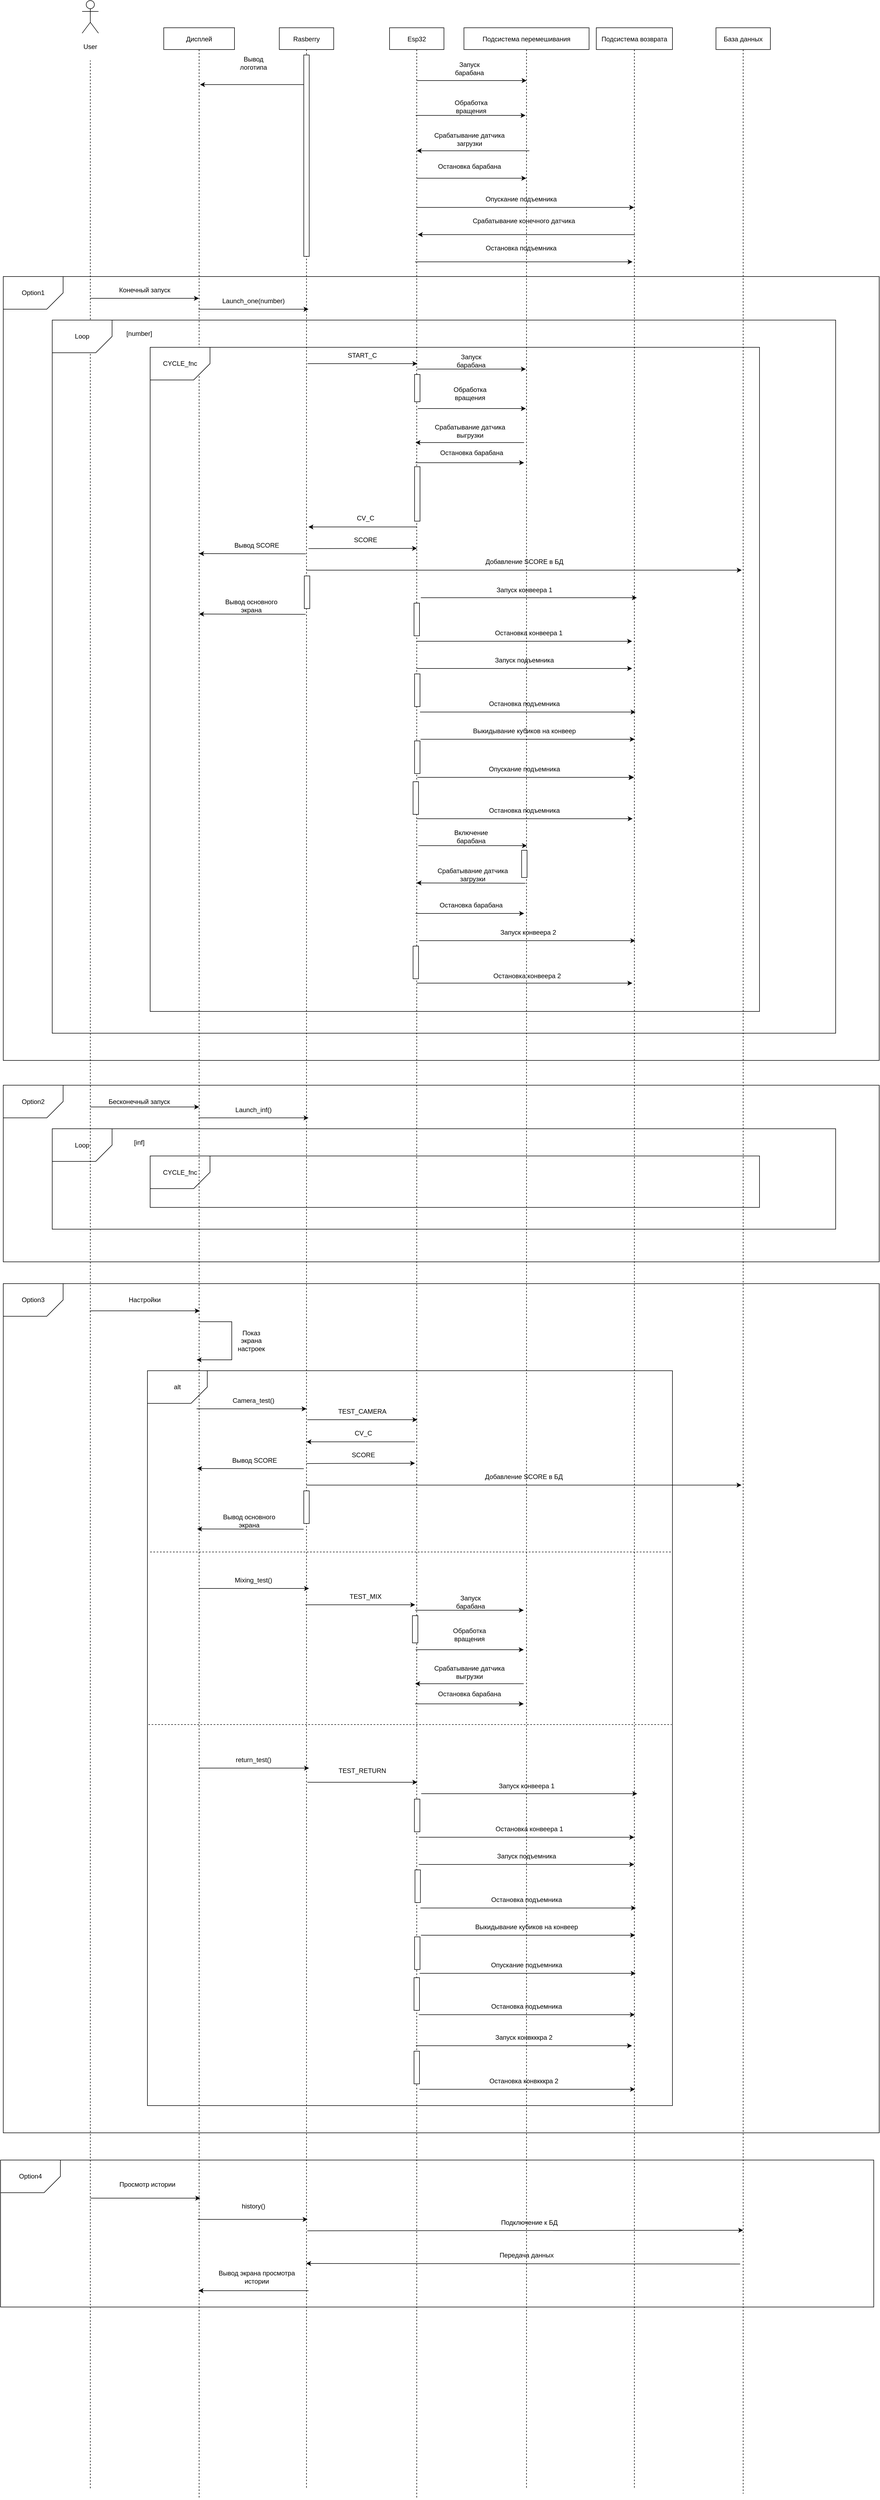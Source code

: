 <mxfile version="20.8.19" type="google"><diagram id="kgpKYQtTHZ0yAKxKKP6v" name="Page-1"><mxGraphModel grid="1" page="0" gridSize="10" guides="1" tooltips="1" connect="1" arrows="1" fold="1" pageScale="1" pageWidth="850" pageHeight="1100" math="0" shadow="0"><root><mxCell id="0"/><mxCell id="1" parent="0"/><mxCell id="dVIy7-rpfOj3qLfH81zB-239" value="" style="rounded=0;whiteSpace=wrap;html=1;labelBackgroundColor=none;" vertex="1" parent="1"><mxGeometry x="35" y="3857" width="1605" height="270" as="geometry"/></mxCell><mxCell id="dVIy7-rpfOj3qLfH81zB-93" value="" style="rounded=0;whiteSpace=wrap;html=1;labelBackgroundColor=none;" vertex="1" parent="1"><mxGeometry x="40" y="2247" width="1610" height="1560" as="geometry"/></mxCell><mxCell id="dVIy7-rpfOj3qLfH81zB-110" value="" style="rounded=0;whiteSpace=wrap;html=1;labelBackgroundColor=none;" vertex="1" parent="1"><mxGeometry x="305" y="2407" width="965" height="1350" as="geometry"/></mxCell><mxCell id="dVIy7-rpfOj3qLfH81zB-111" value="alt" style="shape=card;whiteSpace=wrap;html=1;rotation=0;flipV=1;flipH=1;size=30;labelBackgroundColor=none;" vertex="1" parent="1"><mxGeometry x="305" y="2407" width="110" height="60" as="geometry"/></mxCell><mxCell id="dVIy7-rpfOj3qLfH81zB-97" value="Option3" style="shape=card;whiteSpace=wrap;html=1;rotation=0;flipV=1;flipH=1;labelBackgroundColor=none;" vertex="1" parent="1"><mxGeometry x="40" y="2247" width="110" height="60" as="geometry"/></mxCell><mxCell id="dVIy7-rpfOj3qLfH81zB-16" value="" style="rounded=0;whiteSpace=wrap;html=1;labelBackgroundColor=none;" vertex="1" parent="1"><mxGeometry x="40" y="1882.52" width="1610" height="324.48" as="geometry"/></mxCell><mxCell id="dVIy7-rpfOj3qLfH81zB-17" value="" style="rounded=0;whiteSpace=wrap;html=1;labelBackgroundColor=none;" vertex="1" parent="1"><mxGeometry x="130" y="1962.52" width="1440" height="184.48" as="geometry"/></mxCell><mxCell id="dVIy7-rpfOj3qLfH81zB-18" value="" style="rounded=0;whiteSpace=wrap;html=1;labelBackgroundColor=none;" vertex="1" parent="1"><mxGeometry x="310" y="2012.52" width="1120" height="94.48" as="geometry"/></mxCell><mxCell id="dVIy7-rpfOj3qLfH81zB-26" value="CYCLE_fnc" style="shape=card;whiteSpace=wrap;html=1;rotation=0;flipV=1;flipH=1;labelBackgroundColor=none;" vertex="1" parent="1"><mxGeometry x="310" y="2012.52" width="110" height="60" as="geometry"/></mxCell><mxCell id="dVIy7-rpfOj3qLfH81zB-56" value="Option2" style="shape=card;whiteSpace=wrap;html=1;rotation=0;flipV=1;flipH=1;labelBackgroundColor=none;" vertex="1" parent="1"><mxGeometry x="40" y="1882.52" width="110" height="60" as="geometry"/></mxCell><mxCell id="dVIy7-rpfOj3qLfH81zB-57" value="" style="endArrow=classic;html=1;rounded=0;labelBackgroundColor=none;fontColor=default;" edge="1" parent="1"><mxGeometry width="50" height="50" relative="1" as="geometry"><mxPoint x="200" y="1922.52" as="sourcePoint"/><mxPoint x="400" y="1922.52" as="targetPoint"/></mxGeometry></mxCell><mxCell id="dVIy7-rpfOj3qLfH81zB-58" value="Бесконечный запуск" style="text;html=1;strokeColor=none;fillColor=none;align=center;verticalAlign=middle;whiteSpace=wrap;rounded=0;labelBackgroundColor=none;" vertex="1" parent="1"><mxGeometry x="220" y="1897.52" width="140" height="30" as="geometry"/></mxCell><mxCell id="dVIy7-rpfOj3qLfH81zB-59" value="" style="endArrow=classic;html=1;rounded=0;entryX=0.513;entryY=0.305;entryDx=0;entryDy=0;entryPerimeter=0;labelBackgroundColor=none;fontColor=default;" edge="1" parent="1"><mxGeometry width="50" height="50" relative="1" as="geometry"><mxPoint x="399" y="1942.52" as="sourcePoint"/><mxPoint x="601" y="1942.52" as="targetPoint"/></mxGeometry></mxCell><mxCell id="dVIy7-rpfOj3qLfH81zB-60" value="Launch_inf()" style="text;html=1;strokeColor=none;fillColor=none;align=center;verticalAlign=middle;whiteSpace=wrap;rounded=0;labelBackgroundColor=none;" vertex="1" parent="1"><mxGeometry x="450" y="1912.52" width="100" height="30" as="geometry"/></mxCell><mxCell id="dVIy7-rpfOj3qLfH81zB-80" value="Loop" style="shape=card;whiteSpace=wrap;html=1;rotation=0;flipV=1;flipH=1;labelBackgroundColor=none;" vertex="1" parent="1"><mxGeometry x="130" y="1962.52" width="110" height="60" as="geometry"/></mxCell><mxCell id="dVIy7-rpfOj3qLfH81zB-81" value="[inf]" style="text;html=1;strokeColor=none;fillColor=none;align=center;verticalAlign=middle;whiteSpace=wrap;rounded=0;labelBackgroundColor=none;" vertex="1" parent="1"><mxGeometry x="260" y="1972.52" width="60" height="30" as="geometry"/></mxCell><mxCell id="dVIy7-rpfOj3qLfH81zB-8" value="" style="rounded=0;whiteSpace=wrap;html=1;labelBackgroundColor=none;" vertex="1" parent="1"><mxGeometry x="40" y="397" width="1610" height="1440" as="geometry"/></mxCell><mxCell id="dVIy7-rpfOj3qLfH81zB-10" value="" style="rounded=0;whiteSpace=wrap;html=1;labelBackgroundColor=none;" vertex="1" parent="1"><mxGeometry x="130" y="477" width="1440" height="1310" as="geometry"/></mxCell><mxCell id="dVIy7-rpfOj3qLfH81zB-11" value="" style="rounded=0;whiteSpace=wrap;html=1;labelBackgroundColor=none;" vertex="1" parent="1"><mxGeometry x="310" y="527" width="1120" height="1220" as="geometry"/></mxCell><mxCell id="USV5UKtI7XpJRA7mHH2i-1" value="Esp32" style="shape=umlLifeline;perimeter=lifelinePerimeter;container=1;collapsible=0;recursiveResize=0;rounded=0;shadow=0;strokeWidth=1;labelBackgroundColor=none;" vertex="1" parent="1"><mxGeometry x="750" y="-60" width="100" height="4540" as="geometry"/></mxCell><mxCell id="bxesmsm-CtIHu4y_0niz-19" value="" style="points=[];perimeter=orthogonalPerimeter;rounded=0;shadow=0;strokeWidth=1;labelBackgroundColor=none;" vertex="1" parent="USV5UKtI7XpJRA7mHH2i-1"><mxGeometry x="46" y="637" width="10" height="50" as="geometry"/></mxCell><mxCell id="bxesmsm-CtIHu4y_0niz-28" value="" style="points=[];perimeter=orthogonalPerimeter;rounded=0;shadow=0;strokeWidth=1;labelBackgroundColor=none;" vertex="1" parent="USV5UKtI7XpJRA7mHH2i-1"><mxGeometry x="46" y="806.33" width="10" height="100" as="geometry"/></mxCell><mxCell id="bxesmsm-CtIHu4y_0niz-48" value="" style="points=[];perimeter=orthogonalPerimeter;rounded=0;shadow=0;strokeWidth=1;labelBackgroundColor=none;" vertex="1" parent="USV5UKtI7XpJRA7mHH2i-1"><mxGeometry x="45" y="1057" width="10" height="60" as="geometry"/></mxCell><mxCell id="bxesmsm-CtIHu4y_0niz-49" value="" style="points=[];perimeter=orthogonalPerimeter;rounded=0;shadow=0;strokeWidth=1;labelBackgroundColor=none;" vertex="1" parent="USV5UKtI7XpJRA7mHH2i-1"><mxGeometry x="46" y="1187" width="10" height="60" as="geometry"/></mxCell><mxCell id="bxesmsm-CtIHu4y_0niz-58" value="" style="points=[];perimeter=orthogonalPerimeter;rounded=0;shadow=0;strokeWidth=1;labelBackgroundColor=none;" vertex="1" parent="USV5UKtI7XpJRA7mHH2i-1"><mxGeometry x="46" y="1310" width="10" height="60" as="geometry"/></mxCell><mxCell id="dVIy7-rpfOj3qLfH81zB-195" value="" style="points=[];perimeter=orthogonalPerimeter;rounded=0;shadow=0;strokeWidth=1;labelBackgroundColor=none;" vertex="1" parent="USV5UKtI7XpJRA7mHH2i-1"><mxGeometry x="46" y="3507" width="10" height="60" as="geometry"/></mxCell><mxCell id="dVIy7-rpfOj3qLfH81zB-204" value="" style="points=[];perimeter=orthogonalPerimeter;rounded=0;shadow=0;strokeWidth=1;labelBackgroundColor=none;" vertex="1" parent="USV5UKtI7XpJRA7mHH2i-1"><mxGeometry x="45" y="3582" width="10" height="60" as="geometry"/></mxCell><mxCell id="dVIy7-rpfOj3qLfH81zB-236" value="" style="points=[];perimeter=orthogonalPerimeter;rounded=0;shadow=0;strokeWidth=1;labelBackgroundColor=none;" vertex="1" parent="USV5UKtI7XpJRA7mHH2i-1"><mxGeometry x="45" y="3717" width="10" height="60" as="geometry"/></mxCell><mxCell id="ijLAg5LHrVOvg1vx1Uho-6" value="" style="endArrow=classic;html=1;rounded=0;exitX=0.498;exitY=0.17;exitDx=0;exitDy=0;exitPerimeter=0;labelBackgroundColor=none;fontColor=default;" edge="1" parent="USV5UKtI7XpJRA7mHH2i-1"><mxGeometry width="50" height="50" relative="1" as="geometry"><mxPoint x="451" y="380" as="sourcePoint"/><mxPoint x="52" y="380" as="targetPoint"/></mxGeometry></mxCell><mxCell id="3nuBFxr9cyL0pnOWT2aG-5" value="Дисплей" style="shape=umlLifeline;perimeter=lifelinePerimeter;container=1;collapsible=0;recursiveResize=0;rounded=0;shadow=0;strokeWidth=1;labelBackgroundColor=none;" vertex="1" parent="1"><mxGeometry x="335" y="-60" width="130" height="4540" as="geometry"/></mxCell><mxCell id="bxesmsm-CtIHu4y_0niz-43" value="" style="endArrow=classic;html=1;rounded=0;exitX=0.506;exitY=0.636;exitDx=0;exitDy=0;exitPerimeter=0;labelBackgroundColor=none;fontColor=default;" edge="1" parent="3nuBFxr9cyL0pnOWT2aG-5"><mxGeometry width="50" height="50" relative="1" as="geometry"><mxPoint x="260.7" y="1077.48" as="sourcePoint"/><mxPoint x="65" y="1077" as="targetPoint"/></mxGeometry></mxCell><mxCell id="bxesmsm-CtIHu4y_0niz-31" value="" style="endArrow=classic;html=1;rounded=0;labelBackgroundColor=none;fontColor=default;" edge="1" parent="3nuBFxr9cyL0pnOWT2aG-5"><mxGeometry width="50" height="50" relative="1" as="geometry"><mxPoint x="261" y="966.33" as="sourcePoint"/><mxPoint x="65" y="966" as="targetPoint"/></mxGeometry></mxCell><mxCell id="dVIy7-rpfOj3qLfH81zB-14" value="CYCLE_fnc" style="shape=card;whiteSpace=wrap;html=1;rotation=0;flipV=1;flipH=1;labelBackgroundColor=none;" vertex="1" parent="3nuBFxr9cyL0pnOWT2aG-5"><mxGeometry x="-25" y="587" width="110" height="60" as="geometry"/></mxCell><mxCell id="dVIy7-rpfOj3qLfH81zB-106" value="" style="endArrow=classic;html=1;rounded=0;labelBackgroundColor=none;fontColor=default;" edge="1" parent="3nuBFxr9cyL0pnOWT2aG-5"><mxGeometry width="50" height="50" relative="1" as="geometry"><mxPoint x="65" y="2377" as="sourcePoint"/><mxPoint x="60.5" y="2447" as="targetPoint"/><Array as="points"><mxPoint x="125" y="2377"/><mxPoint x="125" y="2447"/></Array></mxGeometry></mxCell><mxCell id="dVIy7-rpfOj3qLfH81zB-131" value="" style="endArrow=classic;html=1;rounded=0;entryX=0.513;entryY=0.305;entryDx=0;entryDy=0;entryPerimeter=0;labelBackgroundColor=none;fontColor=default;" edge="1" parent="3nuBFxr9cyL0pnOWT2aG-5"><mxGeometry width="50" height="50" relative="1" as="geometry"><mxPoint x="65" y="2867" as="sourcePoint"/><mxPoint x="267" y="2867" as="targetPoint"/></mxGeometry></mxCell><mxCell id="dVIy7-rpfOj3qLfH81zB-145" value="" style="endArrow=classic;html=1;rounded=0;entryX=0.513;entryY=0.305;entryDx=0;entryDy=0;entryPerimeter=0;labelBackgroundColor=none;fontColor=default;" edge="1" parent="3nuBFxr9cyL0pnOWT2aG-5"><mxGeometry width="50" height="50" relative="1" as="geometry"><mxPoint x="65" y="3197" as="sourcePoint"/><mxPoint x="267" y="3197" as="targetPoint"/></mxGeometry></mxCell><mxCell id="dVIy7-rpfOj3qLfH81zB-241" value="" style="endArrow=classic;html=1;rounded=0;entryX=0.513;entryY=0.305;entryDx=0;entryDy=0;entryPerimeter=0;labelBackgroundColor=none;fontColor=default;" edge="1" parent="3nuBFxr9cyL0pnOWT2aG-5"><mxGeometry width="50" height="50" relative="1" as="geometry"><mxPoint x="-135" y="3987" as="sourcePoint"/><mxPoint x="67" y="3987" as="targetPoint"/></mxGeometry></mxCell><mxCell id="TQo9Tos0ANn3X4EG1vCH-5" value="" style="shape=umlActor;verticalLabelPosition=bottom;verticalAlign=top;html=1;outlineConnect=0;labelBackgroundColor=none;" vertex="1" parent="1"><mxGeometry x="185" y="-110" width="30" height="60" as="geometry"/></mxCell><mxCell id="TQo9Tos0ANn3X4EG1vCH-10" value="Подсистема возврата" style="shape=umlLifeline;perimeter=lifelinePerimeter;container=1;collapsible=0;recursiveResize=0;rounded=0;shadow=0;strokeWidth=1;labelBackgroundColor=none;" vertex="1" parent="1"><mxGeometry x="1130" y="-60" width="140" height="4520" as="geometry"/></mxCell><mxCell id="TQo9Tos0ANn3X4EG1vCH-16" value="Подсистема перемешивания" style="shape=umlLifeline;perimeter=lifelinePerimeter;container=1;collapsible=0;recursiveResize=0;rounded=0;shadow=0;strokeWidth=1;labelBackgroundColor=none;" vertex="1" parent="1"><mxGeometry x="886.75" y="-60" width="230" height="4520" as="geometry"/></mxCell><mxCell id="bxesmsm-CtIHu4y_0niz-21" value="Запуск барабана" style="text;html=1;strokeColor=none;fillColor=none;align=center;verticalAlign=middle;whiteSpace=wrap;rounded=0;fontSize=12;labelBackgroundColor=none;" vertex="1" parent="TQo9Tos0ANn3X4EG1vCH-16"><mxGeometry x="-17.14" y="597" width="60" height="30" as="geometry"/></mxCell><mxCell id="bxesmsm-CtIHu4y_0niz-40" value="Добавление SCORE в БД" style="text;html=1;strokeColor=none;fillColor=none;align=center;verticalAlign=middle;whiteSpace=wrap;rounded=0;labelBackgroundColor=none;" vertex="1" parent="TQo9Tos0ANn3X4EG1vCH-16"><mxGeometry x="1" y="966.33" width="220" height="30" as="geometry"/></mxCell><mxCell id="bxesmsm-CtIHu4y_0niz-25" value="" style="endArrow=classic;html=1;rounded=0;labelBackgroundColor=none;fontColor=default;" edge="1" parent="TQo9Tos0ANn3X4EG1vCH-16"><mxGeometry width="50" height="50" relative="1" as="geometry"><mxPoint x="110.5" y="762" as="sourcePoint"/><mxPoint x="-89" y="762" as="targetPoint"/></mxGeometry></mxCell><mxCell id="bxesmsm-CtIHu4y_0niz-26" value="" style="endArrow=classic;html=1;rounded=0;labelBackgroundColor=none;fontColor=default;" edge="1" parent="TQo9Tos0ANn3X4EG1vCH-16"><mxGeometry width="50" height="50" relative="1" as="geometry"><mxPoint x="-89" y="799" as="sourcePoint"/><mxPoint x="110.5" y="799" as="targetPoint"/></mxGeometry></mxCell><mxCell id="bxesmsm-CtIHu4y_0niz-24" value="Срабатывание датчика выгрузки" style="text;html=1;strokeColor=none;fillColor=none;align=center;verticalAlign=middle;whiteSpace=wrap;rounded=0;labelBackgroundColor=none;" vertex="1" parent="TQo9Tos0ANn3X4EG1vCH-16"><mxGeometry x="-59" y="726.33" width="140" height="30" as="geometry"/></mxCell><mxCell id="bxesmsm-CtIHu4y_0niz-39" value="" style="endArrow=classic;html=1;rounded=0;exitX=0.506;exitY=0.636;exitDx=0;exitDy=0;exitPerimeter=0;labelBackgroundColor=none;fontColor=default;" edge="1" parent="TQo9Tos0ANn3X4EG1vCH-16"><mxGeometry width="50" height="50" relative="1" as="geometry"><mxPoint x="-289" y="996.42" as="sourcePoint"/><mxPoint x="510.5" y="996.42" as="targetPoint"/></mxGeometry></mxCell><mxCell id="bxesmsm-CtIHu4y_0niz-47" value="Запуск конвеера 1" style="text;html=1;strokeColor=none;fillColor=none;align=center;verticalAlign=middle;whiteSpace=wrap;rounded=0;labelBackgroundColor=none;" vertex="1" parent="TQo9Tos0ANn3X4EG1vCH-16"><mxGeometry x="31" y="1018" width="160" height="30" as="geometry"/></mxCell><mxCell id="bxesmsm-CtIHu4y_0niz-53" value="Запуск подъемника" style="text;html=1;strokeColor=none;fillColor=none;align=center;verticalAlign=middle;whiteSpace=wrap;rounded=0;labelBackgroundColor=none;" vertex="1" parent="TQo9Tos0ANn3X4EG1vCH-16"><mxGeometry x="51" y="1147" width="120" height="30" as="geometry"/></mxCell><mxCell id="bxesmsm-CtIHu4y_0niz-54" value="" style="endArrow=classic;html=1;rounded=0;fontSize=12;exitX=0.479;exitY=0.722;exitDx=0;exitDy=0;exitPerimeter=0;labelBackgroundColor=none;fontColor=default;" edge="1" parent="TQo9Tos0ANn3X4EG1vCH-16"><mxGeometry width="50" height="50" relative="1" as="geometry"><mxPoint x="-87" y="1177" as="sourcePoint"/><mxPoint x="309" y="1177" as="targetPoint"/></mxGeometry></mxCell><mxCell id="bxesmsm-CtIHu4y_0niz-55" value="Остановка подъемника" style="text;html=1;strokeColor=none;fillColor=none;align=center;verticalAlign=middle;whiteSpace=wrap;rounded=0;labelBackgroundColor=none;" vertex="1" parent="TQo9Tos0ANn3X4EG1vCH-16"><mxGeometry x="41" y="1227" width="140" height="30" as="geometry"/></mxCell><mxCell id="bxesmsm-CtIHu4y_0niz-57" value="Выкидывание кубиков на конвеер" style="text;html=1;strokeColor=none;fillColor=none;align=center;verticalAlign=middle;whiteSpace=wrap;rounded=0;labelBackgroundColor=none;" vertex="1" parent="TQo9Tos0ANn3X4EG1vCH-16"><mxGeometry x="11" y="1277" width="200" height="30" as="geometry"/></mxCell><mxCell id="djx7A7-eDRTwAKPCc598-5" value="Остановка барабана" style="text;html=1;strokeColor=none;fillColor=none;align=center;verticalAlign=middle;whiteSpace=wrap;rounded=0;labelBackgroundColor=none;" vertex="1" parent="TQo9Tos0ANn3X4EG1vCH-16"><mxGeometry x="-60.14" y="240" width="140" height="30" as="geometry"/></mxCell><mxCell id="djx7A7-eDRTwAKPCc598-2" value="Срабатывание датчика загрузки" style="text;html=1;strokeColor=none;fillColor=none;align=center;verticalAlign=middle;whiteSpace=wrap;rounded=0;labelBackgroundColor=none;" vertex="1" parent="TQo9Tos0ANn3X4EG1vCH-16"><mxGeometry x="-60.14" y="190" width="140" height="30" as="geometry"/></mxCell><mxCell id="USV5UKtI7XpJRA7mHH2i-18" value="Запуск барабана" style="text;html=1;strokeColor=none;fillColor=none;align=center;verticalAlign=middle;whiteSpace=wrap;rounded=0;fontSize=12;labelBackgroundColor=none;" vertex="1" parent="TQo9Tos0ANn3X4EG1vCH-16"><mxGeometry x="-20.14" y="60" width="60" height="30" as="geometry"/></mxCell><mxCell id="bxesmsm-CtIHu4y_0niz-23" value="Обработка вращения" style="text;html=1;strokeColor=none;fillColor=none;align=center;verticalAlign=middle;whiteSpace=wrap;rounded=0;fontSize=12;labelBackgroundColor=none;" vertex="1" parent="TQo9Tos0ANn3X4EG1vCH-16"><mxGeometry x="-19" y="657" width="60" height="30" as="geometry"/></mxCell><mxCell id="bxesmsm-CtIHu4y_0niz-52" value="" style="endArrow=classic;html=1;rounded=0;fontSize=12;exitX=0.479;exitY=0.722;exitDx=0;exitDy=0;exitPerimeter=0;labelBackgroundColor=none;fontColor=default;" edge="1" parent="TQo9Tos0ANn3X4EG1vCH-16"><mxGeometry width="50" height="50" relative="1" as="geometry"><mxPoint x="-87" y="1127" as="sourcePoint"/><mxPoint x="309" y="1127" as="targetPoint"/></mxGeometry></mxCell><mxCell id="bxesmsm-CtIHu4y_0niz-60" value="Включение барабана" style="text;html=1;strokeColor=none;fillColor=none;align=center;verticalAlign=middle;whiteSpace=wrap;rounded=0;labelBackgroundColor=none;" vertex="1" parent="TQo9Tos0ANn3X4EG1vCH-16"><mxGeometry x="-47.14" y="1471" width="120" height="30" as="geometry"/></mxCell><mxCell id="bxesmsm-CtIHu4y_0niz-61" value="" style="points=[];perimeter=orthogonalPerimeter;rounded=0;shadow=0;strokeWidth=1;labelBackgroundColor=none;" vertex="1" parent="TQo9Tos0ANn3X4EG1vCH-16"><mxGeometry x="106" y="1511" width="10" height="50" as="geometry"/></mxCell><mxCell id="bxesmsm-CtIHu4y_0niz-62" value="" style="endArrow=classic;html=1;rounded=0;fontSize=12;exitX=0.479;exitY=0.722;exitDx=0;exitDy=0;exitPerimeter=0;labelBackgroundColor=none;fontColor=default;" edge="1" parent="TQo9Tos0ANn3X4EG1vCH-16"><mxGeometry width="50" height="50" relative="1" as="geometry"><mxPoint x="113" y="1571.5" as="sourcePoint"/><mxPoint x="-87" y="1571" as="targetPoint"/></mxGeometry></mxCell><mxCell id="bxesmsm-CtIHu4y_0niz-65" value="Запуск конвеера 2" style="text;html=1;strokeColor=none;fillColor=none;align=center;verticalAlign=middle;whiteSpace=wrap;rounded=0;labelBackgroundColor=none;" vertex="1" parent="TQo9Tos0ANn3X4EG1vCH-16"><mxGeometry x="63" y="1647" width="110" height="30" as="geometry"/></mxCell><mxCell id="bxesmsm-CtIHu4y_0niz-66" value="" style="points=[];perimeter=orthogonalPerimeter;rounded=0;shadow=0;strokeWidth=1;labelBackgroundColor=none;" vertex="1" parent="TQo9Tos0ANn3X4EG1vCH-16"><mxGeometry x="-93.5" y="1687" width="10" height="60" as="geometry"/></mxCell><mxCell id="bxesmsm-CtIHu4y_0niz-67" value="" style="endArrow=classic;html=1;rounded=0;fontSize=12;exitX=0.479;exitY=0.722;exitDx=0;exitDy=0;exitPerimeter=0;labelBackgroundColor=none;fontColor=default;" edge="1" parent="TQo9Tos0ANn3X4EG1vCH-16"><mxGeometry width="50" height="50" relative="1" as="geometry"><mxPoint x="-86.5" y="1755" as="sourcePoint"/><mxPoint x="309.5" y="1755" as="targetPoint"/></mxGeometry></mxCell><mxCell id="bxesmsm-CtIHu4y_0niz-68" value="Остановка конвеера 2" style="text;html=1;strokeColor=none;fillColor=none;align=center;verticalAlign=middle;whiteSpace=wrap;rounded=0;labelBackgroundColor=none;" vertex="1" parent="TQo9Tos0ANn3X4EG1vCH-16"><mxGeometry x="36.5" y="1727" width="160" height="30" as="geometry"/></mxCell><mxCell id="bxesmsm-CtIHu4y_0niz-70" value="Опускание подъемника" style="text;html=1;strokeColor=none;fillColor=none;align=center;verticalAlign=middle;whiteSpace=wrap;rounded=0;labelBackgroundColor=none;" vertex="1" parent="TQo9Tos0ANn3X4EG1vCH-16"><mxGeometry x="21" y="1347" width="180" height="30" as="geometry"/></mxCell><mxCell id="bxesmsm-CtIHu4y_0niz-71" value="" style="points=[];perimeter=orthogonalPerimeter;rounded=0;shadow=0;strokeWidth=1;labelBackgroundColor=none;" vertex="1" parent="TQo9Tos0ANn3X4EG1vCH-16"><mxGeometry x="-93.5" y="1385" width="10" height="60" as="geometry"/></mxCell><mxCell id="bxesmsm-CtIHu4y_0niz-72" value="Остановка подъемника" style="text;html=1;strokeColor=none;fillColor=none;align=center;verticalAlign=middle;whiteSpace=wrap;rounded=0;labelBackgroundColor=none;" vertex="1" parent="TQo9Tos0ANn3X4EG1vCH-16"><mxGeometry x="21.5" y="1423" width="180" height="30" as="geometry"/></mxCell><mxCell id="bxesmsm-CtIHu4y_0niz-73" value="" style="endArrow=classic;html=1;rounded=0;fontSize=12;exitX=0.53;exitY=0.575;exitDx=0;exitDy=0;exitPerimeter=0;labelBackgroundColor=none;fontColor=default;" edge="1" parent="TQo9Tos0ANn3X4EG1vCH-16"><mxGeometry width="50" height="50" relative="1" as="geometry"><mxPoint x="-85.5" y="1377" as="sourcePoint"/><mxPoint x="311.5" y="1377" as="targetPoint"/></mxGeometry></mxCell><mxCell id="bxesmsm-CtIHu4y_0niz-74" value="" style="endArrow=classic;html=1;rounded=0;fontSize=12;exitX=0.53;exitY=0.575;exitDx=0;exitDy=0;exitPerimeter=0;labelBackgroundColor=none;fontColor=default;" edge="1" parent="TQo9Tos0ANn3X4EG1vCH-16"><mxGeometry width="50" height="50" relative="1" as="geometry"><mxPoint x="-87" y="1453" as="sourcePoint"/><mxPoint x="310" y="1453" as="targetPoint"/></mxGeometry></mxCell><mxCell id="bxesmsm-CtIHu4y_0niz-75" value="" style="endArrow=classic;html=1;rounded=0;fontSize=12;exitX=0.479;exitY=0.722;exitDx=0;exitDy=0;exitPerimeter=0;labelBackgroundColor=none;fontColor=default;" edge="1" parent="TQo9Tos0ANn3X4EG1vCH-16"><mxGeometry width="50" height="50" relative="1" as="geometry"><mxPoint x="-88.89" y="1627" as="sourcePoint"/><mxPoint x="110.61" y="1627" as="targetPoint"/></mxGeometry></mxCell><mxCell id="bxesmsm-CtIHu4y_0niz-76" value="Остановка барабана" style="text;html=1;strokeColor=none;fillColor=none;align=center;verticalAlign=middle;whiteSpace=wrap;rounded=0;labelBackgroundColor=none;" vertex="1" parent="TQo9Tos0ANn3X4EG1vCH-16"><mxGeometry x="-47.14" y="1597" width="120" height="30" as="geometry"/></mxCell><mxCell id="dVIy7-rpfOj3qLfH81zB-117" value="" style="endArrow=classic;html=1;rounded=0;exitX=0.506;exitY=0.636;exitDx=0;exitDy=0;exitPerimeter=0;labelBackgroundColor=none;fontColor=default;" edge="1" parent="TQo9Tos0ANn3X4EG1vCH-16"><mxGeometry width="50" height="50" relative="1" as="geometry"><mxPoint x="-294.69" y="2758.15" as="sourcePoint"/><mxPoint x="-490.39" y="2757.67" as="targetPoint"/></mxGeometry></mxCell><mxCell id="dVIy7-rpfOj3qLfH81zB-118" value="" style="endArrow=classic;html=1;rounded=0;labelBackgroundColor=none;fontColor=default;" edge="1" parent="TQo9Tos0ANn3X4EG1vCH-16"><mxGeometry width="50" height="50" relative="1" as="geometry"><mxPoint x="-294.39" y="2647" as="sourcePoint"/><mxPoint x="-490.39" y="2646.67" as="targetPoint"/></mxGeometry></mxCell><mxCell id="dVIy7-rpfOj3qLfH81zB-119" value="Добавление SCORE в БД" style="text;html=1;strokeColor=none;fillColor=none;align=center;verticalAlign=middle;whiteSpace=wrap;rounded=0;labelBackgroundColor=none;" vertex="1" parent="TQo9Tos0ANn3X4EG1vCH-16"><mxGeometry x="0.61" y="2647" width="220" height="30" as="geometry"/></mxCell><mxCell id="dVIy7-rpfOj3qLfH81zB-120" value="" style="endArrow=classic;html=1;rounded=0;exitX=0.506;exitY=0.636;exitDx=0;exitDy=0;exitPerimeter=0;labelBackgroundColor=none;fontColor=default;" edge="1" parent="TQo9Tos0ANn3X4EG1vCH-16"><mxGeometry width="50" height="50" relative="1" as="geometry"><mxPoint x="-289.39" y="2677.09" as="sourcePoint"/><mxPoint x="510.11" y="2677.09" as="targetPoint"/></mxGeometry></mxCell><mxCell id="dVIy7-rpfOj3qLfH81zB-123" value="Вывод основного экрана" style="text;html=1;strokeColor=none;fillColor=none;align=center;verticalAlign=middle;whiteSpace=wrap;rounded=0;labelBackgroundColor=none;" vertex="1" parent="TQo9Tos0ANn3X4EG1vCH-16"><mxGeometry x="-449.39" y="2727.67" width="110" height="30" as="geometry"/></mxCell><mxCell id="dVIy7-rpfOj3qLfH81zB-124" value="" style="endArrow=classic;html=1;rounded=0;labelBackgroundColor=none;fontColor=default;" edge="1" parent="TQo9Tos0ANn3X4EG1vCH-16"><mxGeometry width="50" height="50" relative="1" as="geometry"><mxPoint x="-89.89" y="2597.67" as="sourcePoint"/><mxPoint x="-289.39" y="2597.67" as="targetPoint"/></mxGeometry></mxCell><mxCell id="dVIy7-rpfOj3qLfH81zB-125" value="CV_C" style="text;html=1;strokeColor=none;fillColor=none;align=center;verticalAlign=middle;whiteSpace=wrap;rounded=0;labelBackgroundColor=none;" vertex="1" parent="TQo9Tos0ANn3X4EG1vCH-16"><mxGeometry x="-214.39" y="2567" width="60" height="30" as="geometry"/></mxCell><mxCell id="dVIy7-rpfOj3qLfH81zB-126" value="" style="endArrow=classic;html=1;rounded=0;exitX=0.506;exitY=0.636;exitDx=0;exitDy=0;exitPerimeter=0;labelBackgroundColor=none;fontColor=default;" edge="1" parent="TQo9Tos0ANn3X4EG1vCH-16"><mxGeometry width="50" height="50" relative="1" as="geometry"><mxPoint x="-289.39" y="2637.48" as="sourcePoint"/><mxPoint x="-89.99" y="2637" as="targetPoint"/></mxGeometry></mxCell><mxCell id="dVIy7-rpfOj3qLfH81zB-127" value="SCORE" style="text;html=1;strokeColor=none;fillColor=none;align=center;verticalAlign=middle;whiteSpace=wrap;rounded=0;labelBackgroundColor=none;" vertex="1" parent="TQo9Tos0ANn3X4EG1vCH-16"><mxGeometry x="-239.39" y="2607" width="110" height="30" as="geometry"/></mxCell><mxCell id="dVIy7-rpfOj3qLfH81zB-128" value="Вывод SCORE" style="text;html=1;strokeColor=none;fillColor=none;align=center;verticalAlign=middle;whiteSpace=wrap;rounded=0;labelBackgroundColor=none;" vertex="1" parent="TQo9Tos0ANn3X4EG1vCH-16"><mxGeometry x="-439.39" y="2617" width="110" height="30" as="geometry"/></mxCell><mxCell id="TQo9Tos0ANn3X4EG1vCH-19" value="Rasberry" style="shape=umlLifeline;perimeter=lifelinePerimeter;container=1;collapsible=0;recursiveResize=0;rounded=0;shadow=0;strokeWidth=1;labelBackgroundColor=none;" vertex="1" parent="TQo9Tos0ANn3X4EG1vCH-16"><mxGeometry x="-339.39" width="100" height="4520" as="geometry"/></mxCell><mxCell id="USV5UKtI7XpJRA7mHH2i-14" value="" style="points=[];perimeter=orthogonalPerimeter;rounded=0;shadow=0;strokeWidth=1;labelBackgroundColor=none;" vertex="1" parent="TQo9Tos0ANn3X4EG1vCH-19"><mxGeometry x="45" y="50" width="10" height="370" as="geometry"/></mxCell><mxCell id="bxesmsm-CtIHu4y_0niz-44" value="" style="points=[];perimeter=orthogonalPerimeter;rounded=0;shadow=0;strokeWidth=1;labelBackgroundColor=none;" vertex="1" parent="TQo9Tos0ANn3X4EG1vCH-19"><mxGeometry x="46" y="1007" width="10" height="60" as="geometry"/></mxCell><mxCell id="dVIy7-rpfOj3qLfH81zB-112" value="" style="endArrow=classic;html=1;rounded=0;entryX=0.513;entryY=0.305;entryDx=0;entryDy=0;entryPerimeter=0;labelBackgroundColor=none;fontColor=default;" edge="1" parent="TQo9Tos0ANn3X4EG1vCH-19"><mxGeometry width="50" height="50" relative="1" as="geometry"><mxPoint x="-152" y="2537" as="sourcePoint"/><mxPoint x="50" y="2537" as="targetPoint"/></mxGeometry></mxCell><mxCell id="dVIy7-rpfOj3qLfH81zB-243" value="" style="endArrow=classic;html=1;rounded=0;entryX=0.513;entryY=0.305;entryDx=0;entryDy=0;entryPerimeter=0;labelBackgroundColor=none;fontColor=default;" edge="1" parent="TQo9Tos0ANn3X4EG1vCH-19"><mxGeometry width="50" height="50" relative="1" as="geometry"><mxPoint x="-150" y="4026" as="sourcePoint"/><mxPoint x="52" y="4026" as="targetPoint"/></mxGeometry></mxCell><mxCell id="dVIy7-rpfOj3qLfH81zB-247" value="" style="endArrow=classic;html=1;rounded=0;labelBackgroundColor=none;fontColor=default;" edge="1" parent="TQo9Tos0ANn3X4EG1vCH-19"><mxGeometry width="50" height="50" relative="1" as="geometry"><mxPoint x="847" y="4107.997" as="sourcePoint"/><mxPoint x="49.39" y="4107" as="targetPoint"/></mxGeometry></mxCell><mxCell id="dVIy7-rpfOj3qLfH81zB-122" value="" style="points=[];perimeter=orthogonalPerimeter;rounded=0;shadow=0;strokeWidth=1;labelBackgroundColor=none;" vertex="1" parent="TQo9Tos0ANn3X4EG1vCH-16"><mxGeometry x="-294.39" y="2687.67" width="10" height="60" as="geometry"/></mxCell><mxCell id="dVIy7-rpfOj3qLfH81zB-133" value="" style="points=[];perimeter=orthogonalPerimeter;rounded=0;shadow=0;strokeWidth=1;labelBackgroundColor=none;" vertex="1" parent="TQo9Tos0ANn3X4EG1vCH-16"><mxGeometry x="-94.67" y="2917" width="10" height="50" as="geometry"/></mxCell><mxCell id="dVIy7-rpfOj3qLfH81zB-134" value="Запуск барабана" style="text;html=1;strokeColor=none;fillColor=none;align=center;verticalAlign=middle;whiteSpace=wrap;rounded=0;fontSize=12;labelBackgroundColor=none;" vertex="1" parent="TQo9Tos0ANn3X4EG1vCH-16"><mxGeometry x="-17.81" y="2877" width="60" height="30" as="geometry"/></mxCell><mxCell id="dVIy7-rpfOj3qLfH81zB-135" value="" style="endArrow=classic;html=1;rounded=0;labelBackgroundColor=none;fontColor=default;" edge="1" parent="TQo9Tos0ANn3X4EG1vCH-16"><mxGeometry width="50" height="50" relative="1" as="geometry"><mxPoint x="109.83" y="3042" as="sourcePoint"/><mxPoint x="-89.67" y="3042" as="targetPoint"/></mxGeometry></mxCell><mxCell id="dVIy7-rpfOj3qLfH81zB-136" value="" style="endArrow=classic;html=1;rounded=0;labelBackgroundColor=none;fontColor=default;" edge="1" parent="TQo9Tos0ANn3X4EG1vCH-16"><mxGeometry width="50" height="50" relative="1" as="geometry"><mxPoint x="-89.67" y="3079" as="sourcePoint"/><mxPoint x="109.83" y="3079" as="targetPoint"/></mxGeometry></mxCell><mxCell id="dVIy7-rpfOj3qLfH81zB-137" value="Срабатывание датчика выгрузки" style="text;html=1;strokeColor=none;fillColor=none;align=center;verticalAlign=middle;whiteSpace=wrap;rounded=0;labelBackgroundColor=none;" vertex="1" parent="TQo9Tos0ANn3X4EG1vCH-16"><mxGeometry x="-59.67" y="3006.33" width="140" height="30" as="geometry"/></mxCell><mxCell id="dVIy7-rpfOj3qLfH81zB-138" value="Обработка вращения" style="text;html=1;strokeColor=none;fillColor=none;align=center;verticalAlign=middle;whiteSpace=wrap;rounded=0;fontSize=12;labelBackgroundColor=none;" vertex="1" parent="TQo9Tos0ANn3X4EG1vCH-16"><mxGeometry x="-19.67" y="2937" width="60" height="30" as="geometry"/></mxCell><mxCell id="dVIy7-rpfOj3qLfH81zB-139" value="" style="endArrow=classic;html=1;rounded=0;fontSize=12;exitX=0.51;exitY=0.134;exitDx=0;exitDy=0;exitPerimeter=0;labelBackgroundColor=none;fontColor=default;" edge="1" parent="TQo9Tos0ANn3X4EG1vCH-16"><mxGeometry width="50" height="50" relative="1" as="geometry"><mxPoint x="-88.67" y="2979.5" as="sourcePoint"/><mxPoint x="109.83" y="2979.5" as="targetPoint"/></mxGeometry></mxCell><mxCell id="dVIy7-rpfOj3qLfH81zB-140" value="Остановка барабана" style="text;html=1;strokeColor=none;fillColor=none;align=center;verticalAlign=middle;whiteSpace=wrap;rounded=0;labelBackgroundColor=none;" vertex="1" parent="TQo9Tos0ANn3X4EG1vCH-16"><mxGeometry x="-59.67" y="3046.33" width="140" height="30" as="geometry"/></mxCell><mxCell id="dVIy7-rpfOj3qLfH81zB-141" value="" style="endArrow=classic;html=1;rounded=0;labelBackgroundColor=none;fontColor=default;" edge="1" parent="TQo9Tos0ANn3X4EG1vCH-16"><mxGeometry width="50" height="50" relative="1" as="geometry"><mxPoint x="-291.392" y="2897" as="sourcePoint"/><mxPoint x="-89.67" y="2897" as="targetPoint"/><Array as="points"><mxPoint x="-169.67" y="2897"/></Array></mxGeometry></mxCell><mxCell id="dVIy7-rpfOj3qLfH81zB-142" value="" style="endArrow=classic;html=1;rounded=0;fontSize=12;labelBackgroundColor=none;fontColor=default;" edge="1" parent="TQo9Tos0ANn3X4EG1vCH-16"><mxGeometry width="50" height="50" relative="1" as="geometry"><mxPoint x="-89.67" y="2907" as="sourcePoint"/><mxPoint x="109.83" y="2907" as="targetPoint"/></mxGeometry></mxCell><mxCell id="dVIy7-rpfOj3qLfH81zB-144" value="" style="endArrow=none;dashed=1;html=1;rounded=0;entryX=1.003;entryY=0.406;entryDx=0;entryDy=0;entryPerimeter=0;labelBackgroundColor=none;fontColor=default;" edge="1" parent="TQo9Tos0ANn3X4EG1vCH-16"><mxGeometry width="50" height="50" relative="1" as="geometry"><mxPoint x="-580" y="3117" as="sourcePoint"/><mxPoint x="382" y="3117" as="targetPoint"/></mxGeometry></mxCell><mxCell id="dVIy7-rpfOj3qLfH81zB-234" value="" style="endArrow=classic;html=1;rounded=0;fontSize=12;exitX=0.479;exitY=0.722;exitDx=0;exitDy=0;exitPerimeter=0;labelBackgroundColor=none;fontColor=default;" edge="1" parent="TQo9Tos0ANn3X4EG1vCH-16"><mxGeometry width="50" height="50" relative="1" as="geometry"><mxPoint x="-88.2" y="3707" as="sourcePoint"/><mxPoint x="308.8" y="3707" as="targetPoint"/></mxGeometry></mxCell><mxCell id="dVIy7-rpfOj3qLfH81zB-235" value="Запуск конвкккра 2" style="text;html=1;strokeColor=none;fillColor=none;align=center;verticalAlign=middle;whiteSpace=wrap;rounded=0;labelBackgroundColor=none;" vertex="1" parent="TQo9Tos0ANn3X4EG1vCH-16"><mxGeometry x="50" y="3677" width="120" height="30" as="geometry"/></mxCell><mxCell id="dVIy7-rpfOj3qLfH81zB-238" value="Остановка конвкккра 2" style="text;html=1;strokeColor=none;fillColor=none;align=center;verticalAlign=middle;whiteSpace=wrap;rounded=0;labelBackgroundColor=none;" vertex="1" parent="TQo9Tos0ANn3X4EG1vCH-16"><mxGeometry x="20" y="3757" width="180" height="30" as="geometry"/></mxCell><mxCell id="dVIy7-rpfOj3qLfH81zB-246" value="Подключение к БД" style="text;html=1;strokeColor=none;fillColor=none;align=center;verticalAlign=middle;whiteSpace=wrap;rounded=0;labelBackgroundColor=none;" vertex="1" parent="TQo9Tos0ANn3X4EG1vCH-16"><mxGeometry y="4017" width="240" height="30" as="geometry"/></mxCell><mxCell id="dVIy7-rpfOj3qLfH81zB-248" value="Передача данных" style="text;html=1;strokeColor=none;fillColor=none;align=center;verticalAlign=middle;whiteSpace=wrap;rounded=0;labelBackgroundColor=none;" vertex="1" parent="TQo9Tos0ANn3X4EG1vCH-16"><mxGeometry x="30" y="4077" width="170" height="30" as="geometry"/></mxCell><mxCell id="ijLAg5LHrVOvg1vx1Uho-2" value="Опускание подъемника" style="text;html=1;strokeColor=none;fillColor=none;align=center;verticalAlign=middle;whiteSpace=wrap;rounded=0;labelBackgroundColor=none;" vertex="1" parent="TQo9Tos0ANn3X4EG1vCH-16"><mxGeometry y="300" width="210" height="30" as="geometry"/></mxCell><mxCell id="ijLAg5LHrVOvg1vx1Uho-3" value="" style="endArrow=classic;html=1;rounded=0;exitX=0.498;exitY=0.17;exitDx=0;exitDy=0;exitPerimeter=0;labelBackgroundColor=none;fontColor=default;" edge="1" parent="TQo9Tos0ANn3X4EG1vCH-16"><mxGeometry width="50" height="50" relative="1" as="geometry"><mxPoint x="-89.76" y="430" as="sourcePoint"/><mxPoint x="309.76" y="430" as="targetPoint"/></mxGeometry></mxCell><mxCell id="ijLAg5LHrVOvg1vx1Uho-4" value="Остановка подъемника" style="text;html=1;strokeColor=none;fillColor=none;align=center;verticalAlign=middle;whiteSpace=wrap;rounded=0;labelBackgroundColor=none;" vertex="1" parent="TQo9Tos0ANn3X4EG1vCH-16"><mxGeometry x="0.61" y="390" width="210" height="30" as="geometry"/></mxCell><mxCell id="ijLAg5LHrVOvg1vx1Uho-7" value="Срабатывание конечного датчика" style="text;html=1;strokeColor=none;fillColor=none;align=center;verticalAlign=middle;whiteSpace=wrap;rounded=0;labelBackgroundColor=none;" vertex="1" parent="TQo9Tos0ANn3X4EG1vCH-16"><mxGeometry x="-10" y="340" width="240" height="30" as="geometry"/></mxCell><mxCell id="USV5UKtI7XpJRA7mHH2i-8" value="User" style="text;html=1;strokeColor=none;fillColor=none;align=center;verticalAlign=middle;whiteSpace=wrap;rounded=0;fontSize=12;labelBackgroundColor=none;" vertex="1" parent="1"><mxGeometry x="170" y="-40" width="60" height="30" as="geometry"/></mxCell><mxCell id="USV5UKtI7XpJRA7mHH2i-9" value="" style="endArrow=none;dashed=1;html=1;rounded=0;fontSize=12;labelBackgroundColor=none;fontColor=default;" edge="1" parent="1"><mxGeometry width="50" height="50" relative="1" as="geometry"><mxPoint x="200" y="4460" as="sourcePoint"/><mxPoint x="200" as="targetPoint"/></mxGeometry></mxCell><mxCell id="USV5UKtI7XpJRA7mHH2i-10" value="База данных" style="shape=umlLifeline;perimeter=lifelinePerimeter;container=1;collapsible=0;recursiveResize=0;rounded=0;shadow=0;strokeWidth=1;labelBackgroundColor=none;" vertex="1" parent="1"><mxGeometry x="1350" y="-60" width="100" height="4530" as="geometry"/></mxCell><mxCell id="USV5UKtI7XpJRA7mHH2i-12" value="" style="endArrow=classic;html=1;rounded=0;fontSize=12;entryX=0.513;entryY=0.023;entryDx=0;entryDy=0;entryPerimeter=0;labelBackgroundColor=none;fontColor=default;" edge="1" parent="1" source="USV5UKtI7XpJRA7mHH2i-14" target="3nuBFxr9cyL0pnOWT2aG-5"><mxGeometry width="50" height="50" relative="1" as="geometry"><mxPoint x="510" y="90" as="sourcePoint"/><mxPoint x="560" y="40" as="targetPoint"/></mxGeometry></mxCell><mxCell id="USV5UKtI7XpJRA7mHH2i-15" value="Вывод логотипа" style="text;html=1;strokeColor=none;fillColor=none;align=center;verticalAlign=middle;whiteSpace=wrap;rounded=0;fontSize=12;labelBackgroundColor=none;" vertex="1" parent="1"><mxGeometry x="470" y="-10" width="60" height="30" as="geometry"/></mxCell><mxCell id="USV5UKtI7XpJRA7mHH2i-17" value="" style="endArrow=classic;html=1;rounded=0;fontSize=12;entryX=0.509;entryY=0.077;entryDx=0;entryDy=0;entryPerimeter=0;exitX=0.5;exitY=0.077;exitDx=0;exitDy=0;exitPerimeter=0;labelBackgroundColor=none;fontColor=default;" edge="1" parent="1"><mxGeometry width="50" height="50" relative="1" as="geometry"><mxPoint x="799.86" y="37" as="sourcePoint"/><mxPoint x="1001.84" y="37" as="targetPoint"/></mxGeometry></mxCell><mxCell id="USV5UKtI7XpJRA7mHH2i-20" value="Обработка вращения" style="text;html=1;strokeColor=none;fillColor=none;align=center;verticalAlign=middle;whiteSpace=wrap;rounded=0;fontSize=12;labelBackgroundColor=none;" vertex="1" parent="1"><mxGeometry x="869.86" y="70" width="60" height="30" as="geometry"/></mxCell><mxCell id="djx7A7-eDRTwAKPCc598-1" value="" style="endArrow=classic;html=1;rounded=0;entryX=0.503;entryY=0.144;entryDx=0;entryDy=0;entryPerimeter=0;labelBackgroundColor=none;fontColor=default;" edge="1" parent="1"><mxGeometry width="50" height="50" relative="1" as="geometry"><mxPoint x="1007" y="166" as="sourcePoint"/><mxPoint x="800.16" y="166" as="targetPoint"/></mxGeometry></mxCell><mxCell id="djx7A7-eDRTwAKPCc598-4" value="" style="endArrow=classic;html=1;rounded=0;exitX=0.498;exitY=0.17;exitDx=0;exitDy=0;exitPerimeter=0;labelBackgroundColor=none;fontColor=default;" edge="1" parent="1" target="TQo9Tos0ANn3X4EG1vCH-16"><mxGeometry width="50" height="50" relative="1" as="geometry"><mxPoint x="799.66" y="216.4" as="sourcePoint"/><mxPoint x="1006" y="218" as="targetPoint"/></mxGeometry></mxCell><mxCell id="djx7A7-eDRTwAKPCc598-7" value="Option1" style="shape=card;whiteSpace=wrap;html=1;rotation=0;flipV=1;flipH=1;labelBackgroundColor=none;" vertex="1" parent="1"><mxGeometry x="40" y="397" width="110" height="60" as="geometry"/></mxCell><mxCell id="djx7A7-eDRTwAKPCc598-9" value="" style="endArrow=classic;html=1;rounded=0;labelBackgroundColor=none;fontColor=default;" edge="1" parent="1"><mxGeometry width="50" height="50" relative="1" as="geometry"><mxPoint x="200" y="437" as="sourcePoint"/><mxPoint x="399.5" y="437" as="targetPoint"/></mxGeometry></mxCell><mxCell id="djx7A7-eDRTwAKPCc598-10" value="Конечный запуск" style="text;html=1;strokeColor=none;fillColor=none;align=center;verticalAlign=middle;whiteSpace=wrap;rounded=0;labelBackgroundColor=none;" vertex="1" parent="1"><mxGeometry x="230" y="407" width="140" height="30" as="geometry"/></mxCell><mxCell id="bxesmsm-CtIHu4y_0niz-1" value="" style="endArrow=classic;html=1;rounded=0;entryX=0.513;entryY=0.305;entryDx=0;entryDy=0;entryPerimeter=0;labelBackgroundColor=none;fontColor=default;" edge="1" parent="1"><mxGeometry width="50" height="50" relative="1" as="geometry"><mxPoint x="399" y="457" as="sourcePoint"/><mxPoint x="601" y="457" as="targetPoint"/></mxGeometry></mxCell><mxCell id="bxesmsm-CtIHu4y_0niz-2" value="Launch_one(number)" style="text;html=1;strokeColor=none;fillColor=none;align=center;verticalAlign=middle;whiteSpace=wrap;rounded=0;labelBackgroundColor=none;" vertex="1" parent="1"><mxGeometry x="450" y="427" width="100" height="30" as="geometry"/></mxCell><mxCell id="USV5UKtI7XpJRA7mHH2i-19" value="" style="endArrow=classic;html=1;rounded=0;fontSize=12;entryX=0.5;entryY=0.109;entryDx=0;entryDy=0;entryPerimeter=0;exitX=0.483;exitY=0.11;exitDx=0;exitDy=0;exitPerimeter=0;labelBackgroundColor=none;fontColor=default;" edge="1" parent="1"><mxGeometry width="50" height="50" relative="1" as="geometry"><mxPoint x="798.16" y="101" as="sourcePoint"/><mxPoint x="999.86" y="101" as="targetPoint"/></mxGeometry></mxCell><mxCell id="bxesmsm-CtIHu4y_0niz-42" value="Вывод основного экрана" style="text;html=1;strokeColor=none;fillColor=none;align=center;verticalAlign=middle;whiteSpace=wrap;rounded=0;labelBackgroundColor=none;" vertex="1" parent="1"><mxGeometry x="441" y="987" width="110" height="30" as="geometry"/></mxCell><mxCell id="bxesmsm-CtIHu4y_0niz-22" value="" style="endArrow=classic;html=1;rounded=0;fontSize=12;exitX=0.51;exitY=0.134;exitDx=0;exitDy=0;exitPerimeter=0;labelBackgroundColor=none;fontColor=default;" edge="1" parent="1"><mxGeometry width="50" height="50" relative="1" as="geometry"><mxPoint x="802" y="639.5" as="sourcePoint"/><mxPoint x="1000.5" y="639.5" as="targetPoint"/></mxGeometry></mxCell><mxCell id="bxesmsm-CtIHu4y_0niz-29" value="" style="endArrow=classic;html=1;rounded=0;labelBackgroundColor=none;fontColor=default;" edge="1" parent="1"><mxGeometry width="50" height="50" relative="1" as="geometry"><mxPoint x="800.5" y="857" as="sourcePoint"/><mxPoint x="601" y="857" as="targetPoint"/></mxGeometry></mxCell><mxCell id="bxesmsm-CtIHu4y_0niz-30" value="CV_C" style="text;html=1;strokeColor=none;fillColor=none;align=center;verticalAlign=middle;whiteSpace=wrap;rounded=0;labelBackgroundColor=none;" vertex="1" parent="1"><mxGeometry x="676" y="826.33" width="60" height="30" as="geometry"/></mxCell><mxCell id="bxesmsm-CtIHu4y_0niz-35" value="" style="endArrow=classic;html=1;rounded=0;exitX=0.506;exitY=0.636;exitDx=0;exitDy=0;exitPerimeter=0;labelBackgroundColor=none;fontColor=default;" edge="1" parent="1"><mxGeometry width="50" height="50" relative="1" as="geometry"><mxPoint x="601.0" y="896.81" as="sourcePoint"/><mxPoint x="800.4" y="896.33" as="targetPoint"/></mxGeometry></mxCell><mxCell id="bxesmsm-CtIHu4y_0niz-38" value="SCORE" style="text;html=1;strokeColor=none;fillColor=none;align=center;verticalAlign=middle;whiteSpace=wrap;rounded=0;labelBackgroundColor=none;" vertex="1" parent="1"><mxGeometry x="651" y="866.33" width="110" height="30" as="geometry"/></mxCell><mxCell id="bxesmsm-CtIHu4y_0niz-33" value="Вывод SCORE" style="text;html=1;strokeColor=none;fillColor=none;align=center;verticalAlign=middle;whiteSpace=wrap;rounded=0;labelBackgroundColor=none;" vertex="1" parent="1"><mxGeometry x="451" y="876.33" width="110" height="30" as="geometry"/></mxCell><mxCell id="bxesmsm-CtIHu4y_0niz-27" value="Остановка барабана" style="text;html=1;strokeColor=none;fillColor=none;align=center;verticalAlign=middle;whiteSpace=wrap;rounded=0;labelBackgroundColor=none;" vertex="1" parent="1"><mxGeometry x="831" y="706.33" width="140" height="30" as="geometry"/></mxCell><mxCell id="bxesmsm-CtIHu4y_0niz-4" value="" style="endArrow=classic;html=1;rounded=0;labelBackgroundColor=none;fontColor=default;" edge="1" parent="1"><mxGeometry width="50" height="50" relative="1" as="geometry"><mxPoint x="599.278" y="557" as="sourcePoint"/><mxPoint x="801" y="557" as="targetPoint"/><Array as="points"><mxPoint x="721" y="557"/></Array></mxGeometry></mxCell><mxCell id="bxesmsm-CtIHu4y_0niz-5" value="START_C" style="text;html=1;strokeColor=none;fillColor=none;align=center;verticalAlign=middle;whiteSpace=wrap;rounded=0;labelBackgroundColor=none;" vertex="1" parent="1"><mxGeometry x="670" y="527" width="60" height="30" as="geometry"/></mxCell><mxCell id="bxesmsm-CtIHu4y_0niz-20" value="" style="endArrow=classic;html=1;rounded=0;fontSize=12;labelBackgroundColor=none;fontColor=default;" edge="1" parent="1"><mxGeometry width="50" height="50" relative="1" as="geometry"><mxPoint x="801" y="567" as="sourcePoint"/><mxPoint x="1000.5" y="567" as="targetPoint"/></mxGeometry></mxCell><mxCell id="bxesmsm-CtIHu4y_0niz-45" value="" style="endArrow=classic;html=1;rounded=0;fontSize=12;exitX=0.56;exitY=0.296;exitDx=0;exitDy=0;exitPerimeter=0;labelBackgroundColor=none;fontColor=default;" edge="1" parent="1"><mxGeometry width="50" height="50" relative="1" as="geometry"><mxPoint x="807" y="1247" as="sourcePoint"/><mxPoint x="1200.5" y="1247" as="targetPoint"/></mxGeometry></mxCell><mxCell id="bxesmsm-CtIHu4y_0niz-50" value="Остановка конвеера 1" style="text;html=1;strokeColor=none;fillColor=none;align=center;verticalAlign=middle;whiteSpace=wrap;rounded=0;labelBackgroundColor=none;" vertex="1" parent="1"><mxGeometry x="926" y="1037" width="160" height="30" as="geometry"/></mxCell><mxCell id="bxesmsm-CtIHu4y_0niz-51" value="" style="endArrow=classic;html=1;rounded=0;fontSize=12;exitX=0.479;exitY=0.722;exitDx=0;exitDy=0;exitPerimeter=0;labelBackgroundColor=none;fontColor=default;" edge="1" parent="1"><mxGeometry width="50" height="50" relative="1" as="geometry"><mxPoint x="807.5" y="987" as="sourcePoint"/><mxPoint x="1204.5" y="987" as="targetPoint"/></mxGeometry></mxCell><mxCell id="bxesmsm-CtIHu4y_0niz-56" value="" style="endArrow=classic;html=1;rounded=0;fontSize=12;exitX=0.479;exitY=0.722;exitDx=0;exitDy=0;exitPerimeter=0;labelBackgroundColor=none;fontColor=default;" edge="1" parent="1"><mxGeometry width="50" height="50" relative="1" as="geometry"><mxPoint x="806" y="1197" as="sourcePoint"/><mxPoint x="1202" y="1197" as="targetPoint"/></mxGeometry></mxCell><mxCell id="bxesmsm-CtIHu4y_0niz-59" value="" style="endArrow=classic;html=1;rounded=0;fontSize=12;exitX=0.479;exitY=0.722;exitDx=0;exitDy=0;exitPerimeter=0;labelBackgroundColor=none;fontColor=default;" edge="1" parent="1"><mxGeometry width="50" height="50" relative="1" as="geometry"><mxPoint x="803" y="1442.5" as="sourcePoint"/><mxPoint x="1002.5" y="1442.5" as="targetPoint"/></mxGeometry></mxCell><mxCell id="bxesmsm-CtIHu4y_0niz-63" value="Срабатывание датчика загрузки" style="text;html=1;strokeColor=none;fillColor=none;align=center;verticalAlign=middle;whiteSpace=wrap;rounded=0;labelBackgroundColor=none;" vertex="1" parent="1"><mxGeometry x="813" y="1481" width="180" height="30" as="geometry"/></mxCell><mxCell id="bxesmsm-CtIHu4y_0niz-64" value="" style="endArrow=classic;html=1;rounded=0;fontSize=12;exitX=0.53;exitY=0.575;exitDx=0;exitDy=0;exitPerimeter=0;labelBackgroundColor=none;fontColor=default;" edge="1" parent="1"><mxGeometry width="50" height="50" relative="1" as="geometry"><mxPoint x="804.5" y="1617" as="sourcePoint"/><mxPoint x="1201.5" y="1617" as="targetPoint"/></mxGeometry></mxCell><mxCell id="bxesmsm-CtIHu4y_0niz-69" value="" style="endArrow=classic;html=1;rounded=0;fontSize=12;exitX=0.53;exitY=0.575;exitDx=0;exitDy=0;exitPerimeter=0;labelBackgroundColor=none;fontColor=default;" edge="1" parent="1"><mxGeometry width="50" height="50" relative="1" as="geometry"><mxPoint x="802.5" y="1317" as="sourcePoint"/><mxPoint x="1199.5" y="1317" as="targetPoint"/></mxGeometry></mxCell><mxCell id="dVIy7-rpfOj3qLfH81zB-13" value="Loop" style="shape=card;whiteSpace=wrap;html=1;rotation=0;flipV=1;flipH=1;labelBackgroundColor=none;" vertex="1" parent="1"><mxGeometry x="130" y="477" width="110" height="60" as="geometry"/></mxCell><mxCell id="dVIy7-rpfOj3qLfH81zB-15" value="[number]" style="text;html=1;strokeColor=none;fillColor=none;align=center;verticalAlign=middle;whiteSpace=wrap;rounded=0;labelBackgroundColor=none;" vertex="1" parent="1"><mxGeometry x="260" y="487" width="60" height="30" as="geometry"/></mxCell><mxCell id="dVIy7-rpfOj3qLfH81zB-104" value="" style="endArrow=classic;html=1;rounded=0;entryX=0.513;entryY=0.305;entryDx=0;entryDy=0;entryPerimeter=0;labelBackgroundColor=none;fontColor=default;" edge="1" parent="1"><mxGeometry width="50" height="50" relative="1" as="geometry"><mxPoint x="199" y="2297" as="sourcePoint"/><mxPoint x="401" y="2297" as="targetPoint"/></mxGeometry></mxCell><mxCell id="dVIy7-rpfOj3qLfH81zB-105" value="Настройки" style="text;html=1;strokeColor=none;fillColor=none;align=center;verticalAlign=middle;whiteSpace=wrap;rounded=0;labelBackgroundColor=none;" vertex="1" parent="1"><mxGeometry x="270" y="2262" width="60" height="30" as="geometry"/></mxCell><mxCell id="dVIy7-rpfOj3qLfH81zB-109" value="Показ экрана настроек" style="text;html=1;strokeColor=none;fillColor=none;align=center;verticalAlign=middle;whiteSpace=wrap;rounded=0;labelBackgroundColor=none;" vertex="1" parent="1"><mxGeometry x="466" y="2337" width="60" height="30" as="geometry"/></mxCell><mxCell id="dVIy7-rpfOj3qLfH81zB-114" value="Camera_test()" style="text;html=1;strokeColor=none;fillColor=none;align=center;verticalAlign=middle;whiteSpace=wrap;rounded=0;labelBackgroundColor=none;" vertex="1" parent="1"><mxGeometry x="470" y="2447" width="60" height="30" as="geometry"/></mxCell><mxCell id="dVIy7-rpfOj3qLfH81zB-115" value="" style="endArrow=classic;html=1;rounded=0;entryX=0.513;entryY=0.305;entryDx=0;entryDy=0;entryPerimeter=0;labelBackgroundColor=none;fontColor=default;" edge="1" parent="1"><mxGeometry width="50" height="50" relative="1" as="geometry"><mxPoint x="599" y="2497" as="sourcePoint"/><mxPoint x="801" y="2497" as="targetPoint"/></mxGeometry></mxCell><mxCell id="dVIy7-rpfOj3qLfH81zB-116" value="TEST_CAMERA" style="text;html=1;strokeColor=none;fillColor=none;align=center;verticalAlign=middle;whiteSpace=wrap;rounded=0;labelBackgroundColor=none;" vertex="1" parent="1"><mxGeometry x="670" y="2467" width="60" height="30" as="geometry"/></mxCell><mxCell id="dVIy7-rpfOj3qLfH81zB-130" value="" style="endArrow=none;dashed=1;html=1;rounded=0;labelBackgroundColor=none;fontColor=default;" edge="1" parent="1"><mxGeometry width="50" height="50" relative="1" as="geometry"><mxPoint x="310" y="2740" as="sourcePoint"/><mxPoint x="1270" y="2740" as="targetPoint"/></mxGeometry></mxCell><mxCell id="dVIy7-rpfOj3qLfH81zB-132" value="Mixing_test()" style="text;html=1;strokeColor=none;fillColor=none;align=center;verticalAlign=middle;whiteSpace=wrap;rounded=0;labelBackgroundColor=none;" vertex="1" parent="1"><mxGeometry x="470" y="2777" width="60" height="30" as="geometry"/></mxCell><mxCell id="dVIy7-rpfOj3qLfH81zB-143" value="TEST_MIX" style="text;html=1;strokeColor=none;fillColor=none;align=center;verticalAlign=middle;whiteSpace=wrap;rounded=0;labelBackgroundColor=none;" vertex="1" parent="1"><mxGeometry x="676" y="2807" width="60" height="30" as="geometry"/></mxCell><mxCell id="dVIy7-rpfOj3qLfH81zB-146" value="return_test()" style="text;html=1;strokeColor=none;fillColor=none;align=center;verticalAlign=middle;whiteSpace=wrap;rounded=0;labelBackgroundColor=none;" vertex="1" parent="1"><mxGeometry x="470" y="3107" width="60" height="30" as="geometry"/></mxCell><mxCell id="dVIy7-rpfOj3qLfH81zB-147" value="" style="endArrow=classic;html=1;rounded=0;entryX=0.513;entryY=0.305;entryDx=0;entryDy=0;entryPerimeter=0;labelBackgroundColor=none;fontColor=default;" edge="1" parent="1"><mxGeometry width="50" height="50" relative="1" as="geometry"><mxPoint x="599" y="3163" as="sourcePoint"/><mxPoint x="801" y="3163" as="targetPoint"/></mxGeometry></mxCell><mxCell id="dVIy7-rpfOj3qLfH81zB-148" value="TEST_RETURN" style="text;html=1;strokeColor=none;fillColor=none;align=center;verticalAlign=middle;whiteSpace=wrap;rounded=0;labelBackgroundColor=none;" vertex="1" parent="1"><mxGeometry x="670" y="3127" width="60" height="30" as="geometry"/></mxCell><mxCell id="dVIy7-rpfOj3qLfH81zB-193" value="" style="points=[];perimeter=orthogonalPerimeter;rounded=0;shadow=0;strokeWidth=1;labelBackgroundColor=none;" vertex="1" parent="1"><mxGeometry x="795.75" y="3194" width="10" height="60" as="geometry"/></mxCell><mxCell id="dVIy7-rpfOj3qLfH81zB-194" value="" style="points=[];perimeter=orthogonalPerimeter;rounded=0;shadow=0;strokeWidth=1;labelBackgroundColor=none;" vertex="1" parent="1"><mxGeometry x="796.75" y="3324" width="10" height="60" as="geometry"/></mxCell><mxCell id="dVIy7-rpfOj3qLfH81zB-197" value="Запуск конвеера 1" style="text;html=1;strokeColor=none;fillColor=none;align=center;verticalAlign=middle;whiteSpace=wrap;rounded=0;labelBackgroundColor=none;" vertex="1" parent="1"><mxGeometry x="921.75" y="3155" width="160" height="30" as="geometry"/></mxCell><mxCell id="dVIy7-rpfOj3qLfH81zB-198" value="Запуск подъемника" style="text;html=1;strokeColor=none;fillColor=none;align=center;verticalAlign=middle;whiteSpace=wrap;rounded=0;labelBackgroundColor=none;" vertex="1" parent="1"><mxGeometry x="941.75" y="3284" width="120" height="30" as="geometry"/></mxCell><mxCell id="dVIy7-rpfOj3qLfH81zB-199" value="" style="endArrow=classic;html=1;rounded=0;fontSize=12;exitX=0.479;exitY=0.722;exitDx=0;exitDy=0;exitPerimeter=0;labelBackgroundColor=none;fontColor=default;" edge="1" parent="1"><mxGeometry width="50" height="50" relative="1" as="geometry"><mxPoint x="803.75" y="3314" as="sourcePoint"/><mxPoint x="1199.75" y="3314" as="targetPoint"/></mxGeometry></mxCell><mxCell id="dVIy7-rpfOj3qLfH81zB-200" value="Остановка подъемника" style="text;html=1;strokeColor=none;fillColor=none;align=center;verticalAlign=middle;whiteSpace=wrap;rounded=0;labelBackgroundColor=none;" vertex="1" parent="1"><mxGeometry x="931.75" y="3364" width="140" height="30" as="geometry"/></mxCell><mxCell id="dVIy7-rpfOj3qLfH81zB-201" value="Выкидывание кубиков на конвеер" style="text;html=1;strokeColor=none;fillColor=none;align=center;verticalAlign=middle;whiteSpace=wrap;rounded=0;labelBackgroundColor=none;" vertex="1" parent="1"><mxGeometry x="901.75" y="3414" width="200" height="30" as="geometry"/></mxCell><mxCell id="dVIy7-rpfOj3qLfH81zB-202" value="" style="endArrow=classic;html=1;rounded=0;fontSize=12;exitX=0.479;exitY=0.722;exitDx=0;exitDy=0;exitPerimeter=0;labelBackgroundColor=none;fontColor=default;" edge="1" parent="1"><mxGeometry width="50" height="50" relative="1" as="geometry"><mxPoint x="803.75" y="3264" as="sourcePoint"/><mxPoint x="1199.75" y="3264" as="targetPoint"/></mxGeometry></mxCell><mxCell id="dVIy7-rpfOj3qLfH81zB-203" value="Опускание подъемника" style="text;html=1;strokeColor=none;fillColor=none;align=center;verticalAlign=middle;whiteSpace=wrap;rounded=0;labelBackgroundColor=none;" vertex="1" parent="1"><mxGeometry x="911.75" y="3484" width="180" height="30" as="geometry"/></mxCell><mxCell id="dVIy7-rpfOj3qLfH81zB-205" value="Остановка подъемника" style="text;html=1;strokeColor=none;fillColor=none;align=center;verticalAlign=middle;whiteSpace=wrap;rounded=0;labelBackgroundColor=none;" vertex="1" parent="1"><mxGeometry x="912.25" y="3560" width="180" height="30" as="geometry"/></mxCell><mxCell id="dVIy7-rpfOj3qLfH81zB-206" value="" style="endArrow=classic;html=1;rounded=0;fontSize=12;exitX=0.53;exitY=0.575;exitDx=0;exitDy=0;exitPerimeter=0;labelBackgroundColor=none;fontColor=default;" edge="1" parent="1"><mxGeometry width="50" height="50" relative="1" as="geometry"><mxPoint x="805.25" y="3514" as="sourcePoint"/><mxPoint x="1202.25" y="3514" as="targetPoint"/></mxGeometry></mxCell><mxCell id="dVIy7-rpfOj3qLfH81zB-207" value="" style="endArrow=classic;html=1;rounded=0;fontSize=12;exitX=0.53;exitY=0.575;exitDx=0;exitDy=0;exitPerimeter=0;labelBackgroundColor=none;fontColor=default;" edge="1" parent="1"><mxGeometry width="50" height="50" relative="1" as="geometry"><mxPoint x="803.75" y="3590" as="sourcePoint"/><mxPoint x="1200.75" y="3590" as="targetPoint"/></mxGeometry></mxCell><mxCell id="dVIy7-rpfOj3qLfH81zB-210" value="" style="endArrow=classic;html=1;rounded=0;fontSize=12;exitX=0.56;exitY=0.296;exitDx=0;exitDy=0;exitPerimeter=0;labelBackgroundColor=none;fontColor=default;" edge="1" parent="1"><mxGeometry width="50" height="50" relative="1" as="geometry"><mxPoint x="807.75" y="3444" as="sourcePoint"/><mxPoint x="1201.25" y="3444" as="targetPoint"/></mxGeometry></mxCell><mxCell id="dVIy7-rpfOj3qLfH81zB-211" value="Остановка конвеера 1" style="text;html=1;strokeColor=none;fillColor=none;align=center;verticalAlign=middle;whiteSpace=wrap;rounded=0;labelBackgroundColor=none;" vertex="1" parent="1"><mxGeometry x="926.75" y="3234" width="160" height="30" as="geometry"/></mxCell><mxCell id="dVIy7-rpfOj3qLfH81zB-212" value="" style="endArrow=classic;html=1;rounded=0;fontSize=12;exitX=0.479;exitY=0.722;exitDx=0;exitDy=0;exitPerimeter=0;labelBackgroundColor=none;fontColor=default;" edge="1" parent="1"><mxGeometry width="50" height="50" relative="1" as="geometry"><mxPoint x="808.25" y="3184" as="sourcePoint"/><mxPoint x="1205.25" y="3184" as="targetPoint"/></mxGeometry></mxCell><mxCell id="dVIy7-rpfOj3qLfH81zB-213" value="" style="endArrow=classic;html=1;rounded=0;fontSize=12;exitX=0.479;exitY=0.722;exitDx=0;exitDy=0;exitPerimeter=0;labelBackgroundColor=none;fontColor=default;" edge="1" parent="1"><mxGeometry width="50" height="50" relative="1" as="geometry"><mxPoint x="806.75" y="3394" as="sourcePoint"/><mxPoint x="1202.75" y="3394" as="targetPoint"/></mxGeometry></mxCell><mxCell id="dVIy7-rpfOj3qLfH81zB-237" value="" style="endArrow=classic;html=1;rounded=0;fontSize=12;exitX=0.479;exitY=0.722;exitDx=0;exitDy=0;exitPerimeter=0;labelBackgroundColor=none;fontColor=default;" edge="1" parent="1"><mxGeometry width="50" height="50" relative="1" as="geometry"><mxPoint x="805" y="3727" as="sourcePoint"/><mxPoint x="1201" y="3727" as="targetPoint"/></mxGeometry></mxCell><mxCell id="dVIy7-rpfOj3qLfH81zB-240" value="Option4" style="shape=card;whiteSpace=wrap;html=1;rotation=0;flipV=1;flipH=1;labelBackgroundColor=none;" vertex="1" parent="1"><mxGeometry x="35" y="3857" width="110" height="60" as="geometry"/></mxCell><mxCell id="dVIy7-rpfOj3qLfH81zB-242" value="Просмотр истории" style="text;html=1;strokeColor=none;fillColor=none;align=center;verticalAlign=middle;whiteSpace=wrap;rounded=0;labelBackgroundColor=none;" vertex="1" parent="1"><mxGeometry x="250" y="3887" width="110" height="30" as="geometry"/></mxCell><mxCell id="dVIy7-rpfOj3qLfH81zB-244" value="history()" style="text;html=1;strokeColor=none;fillColor=none;align=center;verticalAlign=middle;whiteSpace=wrap;rounded=0;labelBackgroundColor=none;" vertex="1" parent="1"><mxGeometry x="470" y="3927" width="60" height="30" as="geometry"/></mxCell><mxCell id="dVIy7-rpfOj3qLfH81zB-245" value="" style="endArrow=classic;html=1;rounded=0;labelBackgroundColor=none;fontColor=default;" edge="1" parent="1"><mxGeometry width="50" height="50" relative="1" as="geometry"><mxPoint x="599" y="3987" as="sourcePoint"/><mxPoint x="1400" y="3986" as="targetPoint"/></mxGeometry></mxCell><mxCell id="dVIy7-rpfOj3qLfH81zB-249" value="" style="endArrow=classic;html=1;rounded=0;entryX=0.513;entryY=0.305;entryDx=0;entryDy=0;entryPerimeter=0;labelBackgroundColor=none;fontColor=default;" edge="1" parent="1"><mxGeometry width="50" height="50" relative="1" as="geometry"><mxPoint x="601" y="4096.999" as="sourcePoint"/><mxPoint x="399" y="4096.999" as="targetPoint"/></mxGeometry></mxCell><mxCell id="dVIy7-rpfOj3qLfH81zB-250" value="Вывод экрана просмотра истории" style="text;html=1;strokeColor=none;fillColor=none;align=center;verticalAlign=middle;whiteSpace=wrap;rounded=0;labelBackgroundColor=none;" vertex="1" parent="1"><mxGeometry x="421" y="4057" width="170" height="30" as="geometry"/></mxCell><mxCell id="ijLAg5LHrVOvg1vx1Uho-1" value="" style="endArrow=classic;html=1;rounded=0;exitX=0.498;exitY=0.17;exitDx=0;exitDy=0;exitPerimeter=0;labelBackgroundColor=none;fontColor=default;" edge="1" parent="1" target="TQo9Tos0ANn3X4EG1vCH-10"><mxGeometry width="50" height="50" relative="1" as="geometry"><mxPoint x="799.98" y="270" as="sourcePoint"/><mxPoint x="1006.01" y="261.72" as="targetPoint"/></mxGeometry></mxCell></root></mxGraphModel></diagram></mxfile>